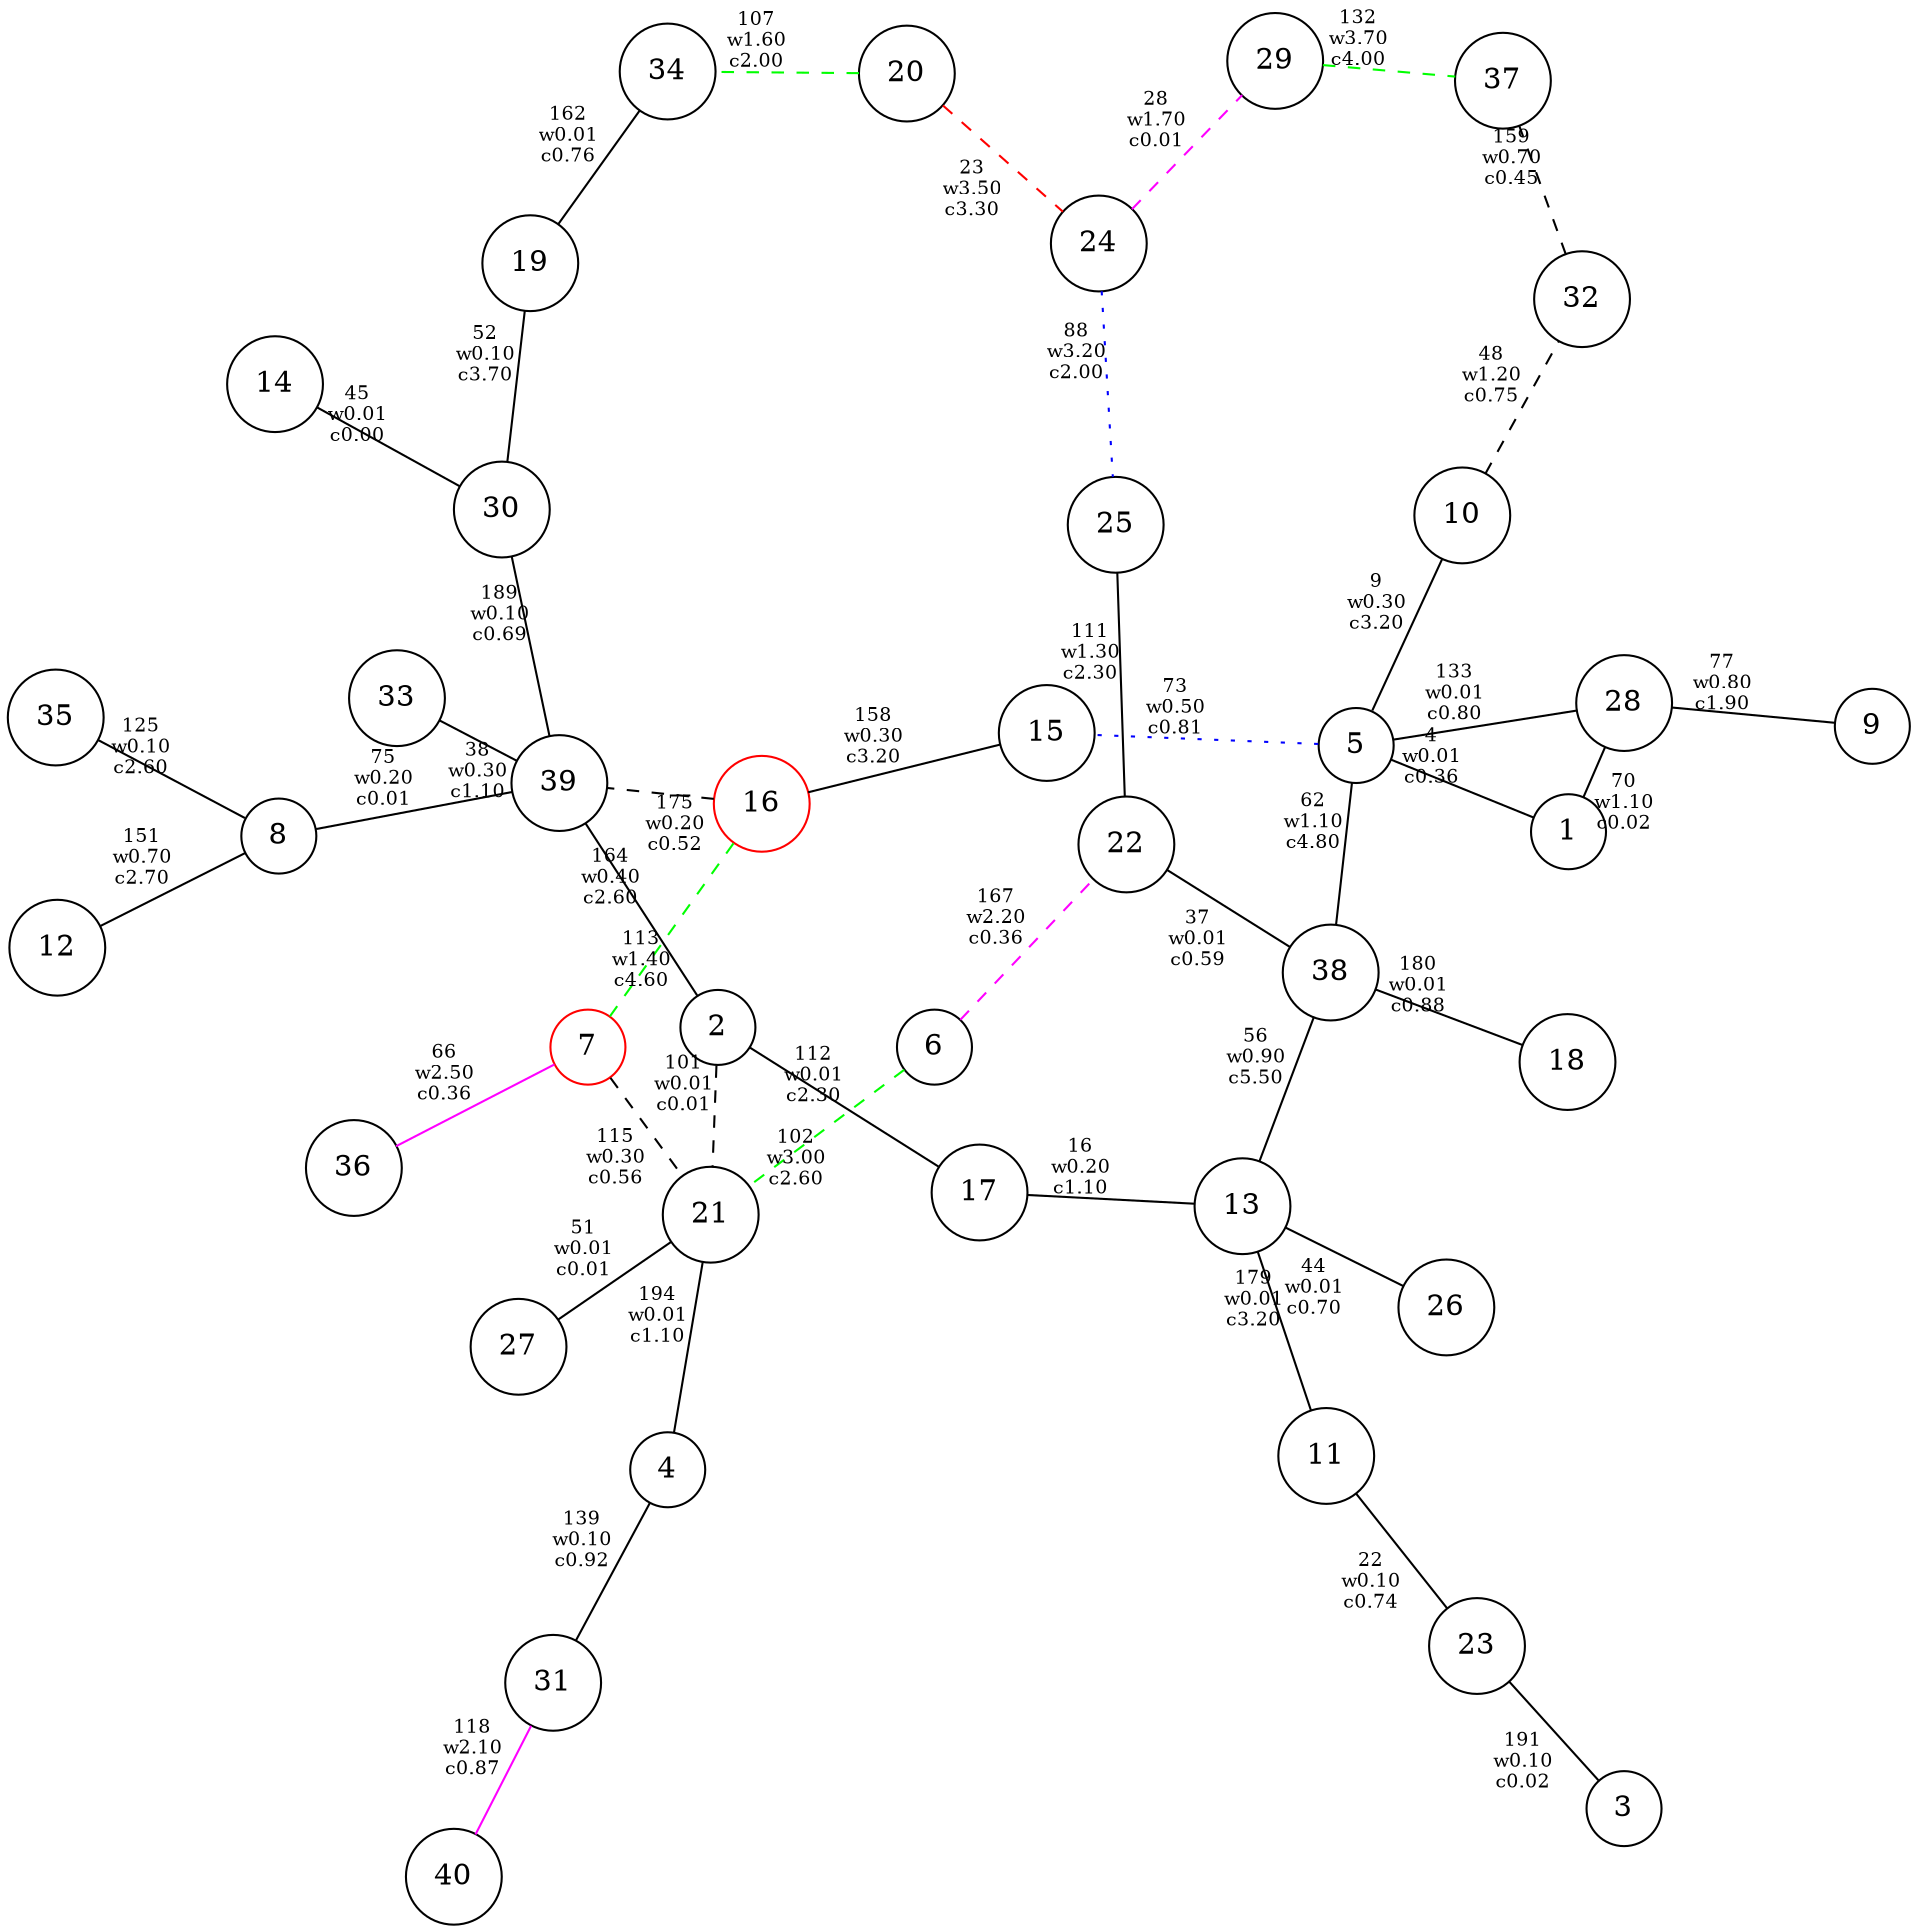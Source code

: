 strict graph {
	graph [layout=neato,overlap=scale,mode=KK,Damping=.95];
	node [label="\N"];
	graph [bb="0,0,783.91,901.2"];
1 [ label = "1", shape=circle , color = "black" ];
2 [ label = "2", shape=circle , color = "black" ];
3 [ label = "3", shape=circle , color = "black" ];
4 [ label = "4", shape=circle , color = "black" ];
5 [ label = "5", shape=circle , color = "black" ];
6 [ label = "6", shape=circle , color = "black" ];
7 [ label = "7", shape=circle , color = "#ff0000" ];
8 [ label = "8", shape=circle , color = "black" ];
9 [ label = "9", shape=circle , color = "black" ];
10 [ label = "10", shape=circle , color = "black" ];
11 [ label = "11", shape=circle , color = "black" ];
12 [ label = "12", shape=circle , color = "black" ];
13 [ label = "13", shape=circle , color = "black" ];
14 [ label = "14", shape=circle , color = "black" ];
15 [ label = "15", shape=circle , color = "black" ];
16 [ label = "16", shape=circle , color = "#ff0000" ];
17 [ label = "17", shape=circle , color = "black" ];
18 [ label = "18", shape=circle , color = "black" ];
19 [ label = "19", shape=circle , color = "black" ];
20 [ label = "20", shape=circle , color = "black" ];
21 [ label = "21", shape=circle , color = "black" ];
22 [ label = "22", shape=circle , color = "black" ];
23 [ label = "23", shape=circle , color = "black" ];
24 [ label = "24", shape=circle , color = "black" ];
25 [ label = "25", shape=circle , color = "black" ];
26 [ label = "26", shape=circle , color = "black" ];
27 [ label = "27", shape=circle , color = "black" ];
28 [ label = "28", shape=circle , color = "black" ];
29 [ label = "29", shape=circle , color = "black" ];
30 [ label = "30", shape=circle , color = "black" ];
31 [ label = "31", shape=circle , color = "black" ];
32 [ label = "32", shape=circle , color = "black" ];
33 [ label = "33", shape=circle , color = "black" ];
34 [ label = "34", shape=circle , color = "black" ];
35 [ label = "35", shape=circle , color = "black" ];
36 [ label = "36", shape=circle , color = "black" ];
37 [ label = "37", shape=circle , color = "black" ];
38 [ label = "38", shape=circle , color = "black" ];
39 [ label = "39", shape=circle , color = "black" ];
40 [ label = "40", shape=circle , color = "black" ];
1 -- 5 [ label = "4\nw0.01\nc0.36", fontsize=9, color="#000000" , style=solid ];
5 -- 10 [ label = "9\nw0.30\nc3.20", fontsize=9, color="#000000" , style=solid ];
13 -- 17 [ label = "16\nw0.20\nc1.10", fontsize=9, color="#000000" , style=solid ];
11 -- 23 [ label = "22\nw0.10\nc0.74", fontsize=9, color="#000000" , style=solid ];
22 -- 38 [ label = "37\nw0.01\nc0.59", fontsize=9, color="#000000" , style=solid ];
33 -- 39 [ label = "38\nw0.30\nc1.10", fontsize=9, color="#000000" , style=solid ];
13 -- 26 [ label = "44\nw0.01\nc0.70", fontsize=9, color="#000000" , style=solid ];
14 -- 30 [ label = "45\nw0.01\nc0.00", fontsize=9, color="#000000" , style=solid ];
21 -- 27 [ label = "51\nw0.01\nc0.01", fontsize=9, color="#000000" , style=solid ];
19 -- 30 [ label = "52\nw0.10\nc3.70", fontsize=9, color="#000000" , style=solid ];
13 -- 38 [ label = "56\nw0.90\nc5.50", fontsize=9, color="#000000" , style=solid ];
5 -- 38 [ label = "62\nw1.10\nc4.80", fontsize=9, color="#000000" , style=solid ];
7 -- 36 [ label = "66\nw2.50\nc0.36", fontsize=9, color="#ff00ff" , style=solid ];
1 -- 28 [ label = "70\nw1.10\nc0.02", fontsize=9, color="#000000" , style=solid ];
8 -- 39 [ label = "75\nw0.20\nc0.01", fontsize=9, color="#000000" , style=solid ];
9 -- 28 [ label = "77\nw0.80\nc1.90", fontsize=9, color="#000000" , style=solid ];
22 -- 25 [ label = "111\nw1.30\nc2.30", fontsize=9, color="#000000" , style=solid ];
2 -- 17 [ label = "112\nw0.01\nc2.30", fontsize=9, color="#000000" , style=solid ];
31 -- 40 [ label = "118\nw2.10\nc0.87", fontsize=9, color="#ff00ff" , style=solid ];
8 -- 35 [ label = "125\nw0.10\nc2.60", fontsize=9, color="#000000" , style=solid ];
5 -- 28 [ label = "133\nw0.01\nc0.80", fontsize=9, color="#000000" , style=solid ];
4 -- 31 [ label = "139\nw0.10\nc0.92", fontsize=9, color="#000000" , style=solid ];
8 -- 12 [ label = "151\nw0.70\nc2.70", fontsize=9, color="#000000" , style=solid ];
15 -- 16 [ label = "158\nw0.30\nc3.20", fontsize=9, color="#000000" , style=solid ];
19 -- 34 [ label = "162\nw0.01\nc0.76", fontsize=9, color="#000000" , style=solid ];
2 -- 39 [ label = "164\nw0.40\nc2.60", fontsize=9, color="#000000" , style=solid ];
11 -- 13 [ label = "179\nw0.01\nc3.20", fontsize=9, color="#000000" , style=solid ];
18 -- 38 [ label = "180\nw0.01\nc0.88", fontsize=9, color="#000000" , style=solid ];
30 -- 39 [ label = "189\nw0.10\nc0.69", fontsize=9, color="#000000" , style=solid ];
3 -- 23 [ label = "191\nw0.10\nc0.02", fontsize=9, color="#000000" , style=solid ];
4 -- 21 [ label = "194\nw0.01\nc1.10", fontsize=9, color="#000000" , style=solid ];
20 -- 24 [ label = "23\nw3.50\nc3.30", fontsize=9, color="#ff0000" , style=dashed ];
6 -- 22 [ label = "167\nw2.20\nc0.36", fontsize=9, color="#ff00ff" , style=dashed ];
24 -- 29 [ label = "28\nw1.70\nc0.01", fontsize=9, color="#ff00ff" , style=dashed ];
10 -- 32 [ label = "48\nw1.20\nc0.75", fontsize=9, color="#000000" , style=dashed ];
32 -- 37 [ label = "159\nw0.70\nc0.45", fontsize=9, color="#000000" , style=dashed ];
7 -- 21 [ label = "115\nw0.30\nc0.56", fontsize=9, color="#000000" , style=dashed ];
16 -- 39 [ label = "175\nw0.20\nc0.52", fontsize=9, color="#000000" , style=dashed ];
2 -- 21 [ label = "101\nw0.01\nc0.01", fontsize=9, color="#000000" , style=dashed ];
24 -- 25 [ label = "88\nw3.20\nc2.00", fontsize=9, color="#0000ff" , style=dotted ];
5 -- 15 [ label = "73\nw0.50\nc0.81", fontsize=9, color="#0000ff" , style=dotted ];
29 -- 37 [ label = "132\nw3.70\nc4.00", fontsize=9, color="#00ff00" , style=dashed ];
6 -- 21 [ label = "102\nw3.00\nc2.60", fontsize=9, color="#00ff00" , style=dashed ];
20 -- 34 [ label = "107\nw1.60\nc2.00", fontsize=9, color="#00ff00" , style=dashed ];
7 -- 16 [ label = "113\nw1.40\nc4.60", fontsize=9, color="#00ff00" , style=dashed ];
}
